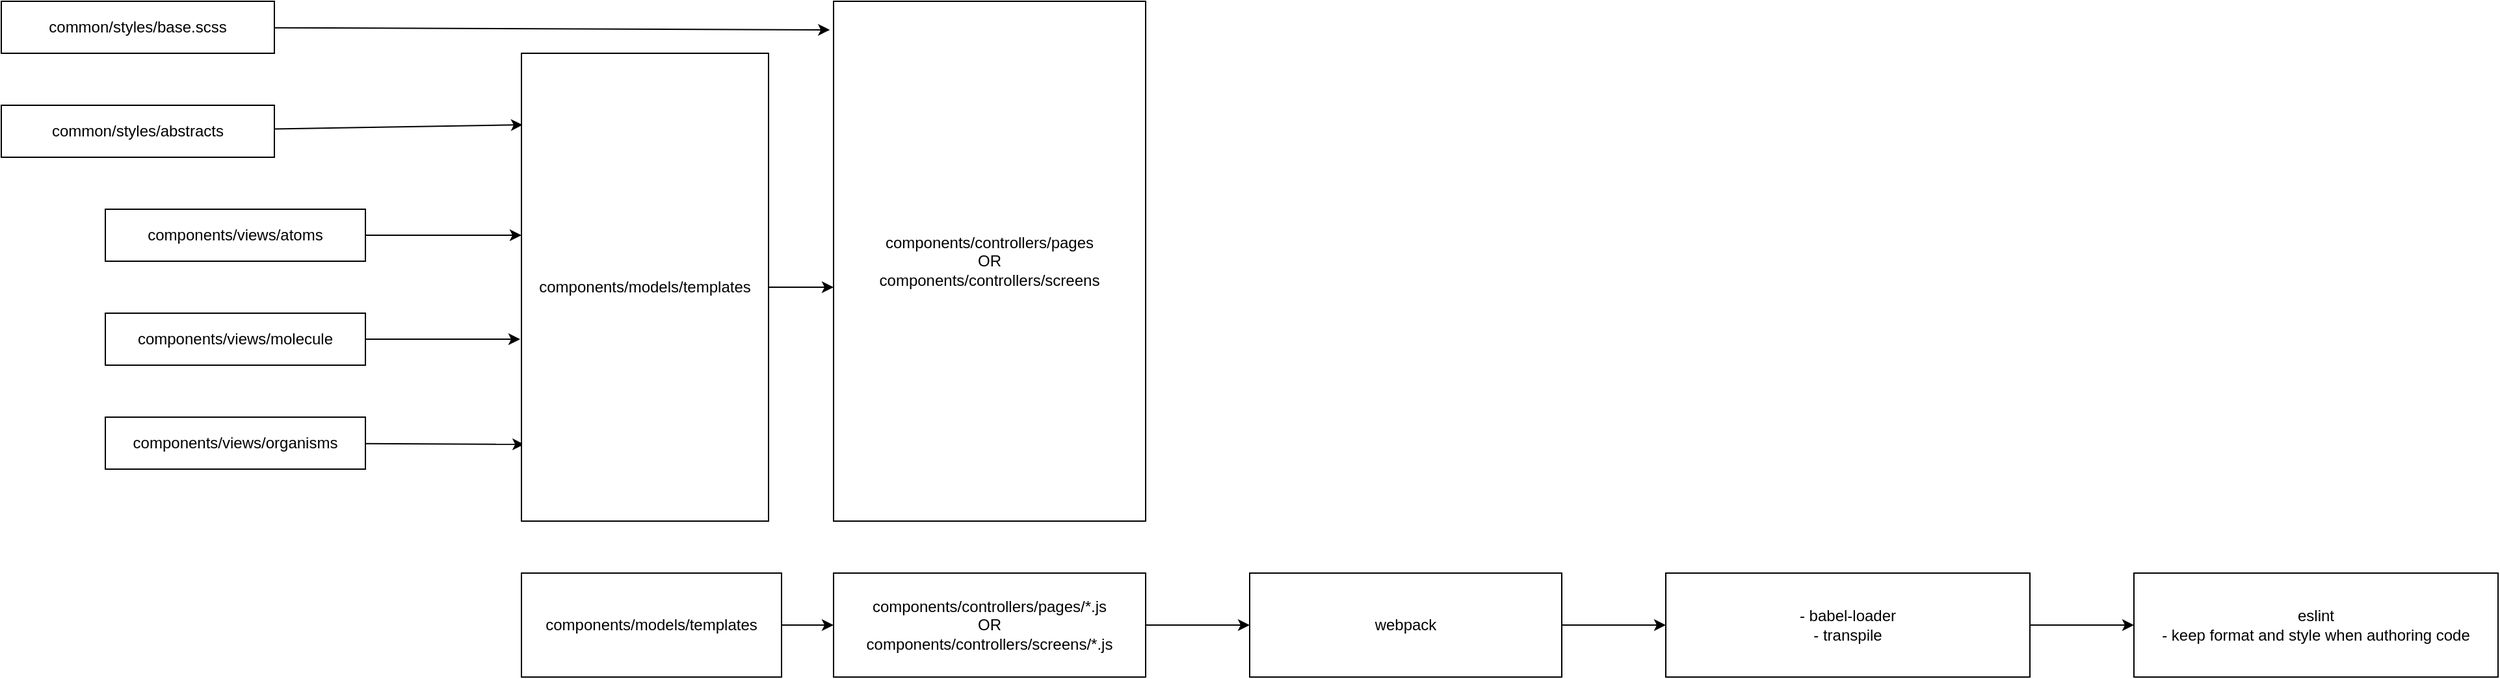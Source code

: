 <mxfile>
    <diagram id="FJN0SG6FwUewnoNzlEO9" name="Page-1">
        <mxGraphModel dx="2861" dy="960" grid="1" gridSize="10" guides="1" tooltips="1" connect="1" arrows="1" fold="1" page="1" pageScale="1" pageWidth="827" pageHeight="1169" math="0" shadow="0">
            <root>
                <mxCell id="0"/>
                <mxCell id="1" parent="0"/>
                <mxCell id="44" style="edgeStyle=none;html=1;entryX=-0.012;entryY=0.055;entryDx=0;entryDy=0;entryPerimeter=0;" parent="1" source="2" target="8" edge="1">
                    <mxGeometry relative="1" as="geometry"/>
                </mxCell>
                <mxCell id="2" value="common/styles/base.scss" style="whiteSpace=wrap;html=1;" parent="1" vertex="1">
                    <mxGeometry x="-360" y="200" width="210" height="40" as="geometry"/>
                </mxCell>
                <mxCell id="42" style="edgeStyle=none;html=1;entryX=0.005;entryY=0.153;entryDx=0;entryDy=0;entryPerimeter=0;" parent="1" source="3" target="7" edge="1">
                    <mxGeometry relative="1" as="geometry"/>
                </mxCell>
                <mxCell id="3" value="common/styles/abstracts" style="whiteSpace=wrap;html=1;" parent="1" vertex="1">
                    <mxGeometry x="-360" y="280" width="210" height="40" as="geometry"/>
                </mxCell>
                <mxCell id="11" style="edgeStyle=orthogonalEdgeStyle;rounded=0;orthogonalLoop=1;jettySize=auto;html=1;exitX=1;exitY=0.5;exitDx=0;exitDy=0;" parent="1" source="4" target="7" edge="1">
                    <mxGeometry relative="1" as="geometry">
                        <Array as="points">
                            <mxPoint x="-20" y="380"/>
                            <mxPoint x="-20" y="380"/>
                        </Array>
                    </mxGeometry>
                </mxCell>
                <mxCell id="4" value="components/views/atoms" style="whiteSpace=wrap;html=1;" parent="1" vertex="1">
                    <mxGeometry x="-280" y="360" width="200" height="40" as="geometry"/>
                </mxCell>
                <mxCell id="16" style="edgeStyle=orthogonalEdgeStyle;rounded=0;orthogonalLoop=1;jettySize=auto;html=1;" parent="1" source="5" edge="1">
                    <mxGeometry relative="1" as="geometry">
                        <mxPoint x="39" y="460" as="targetPoint"/>
                        <Array as="points">
                            <mxPoint x="39" y="460"/>
                        </Array>
                    </mxGeometry>
                </mxCell>
                <mxCell id="5" value="components/views/molecule" style="whiteSpace=wrap;html=1;" parent="1" vertex="1">
                    <mxGeometry x="-280" y="440" width="200" height="40" as="geometry"/>
                </mxCell>
                <mxCell id="41" style="edgeStyle=none;html=1;entryX=0.011;entryY=0.836;entryDx=0;entryDy=0;entryPerimeter=0;" parent="1" source="6" target="7" edge="1">
                    <mxGeometry relative="1" as="geometry"/>
                </mxCell>
                <mxCell id="6" value="components/views/organisms" style="whiteSpace=wrap;html=1;" parent="1" vertex="1">
                    <mxGeometry x="-280" y="520" width="200" height="40" as="geometry"/>
                </mxCell>
                <mxCell id="43" style="edgeStyle=none;html=1;exitX=1;exitY=0.5;exitDx=0;exitDy=0;" parent="1" source="7" edge="1">
                    <mxGeometry relative="1" as="geometry">
                        <mxPoint x="280" y="420" as="targetPoint"/>
                    </mxGeometry>
                </mxCell>
                <mxCell id="7" value="components/models/templates" style="whiteSpace=wrap;html=1;verticalAlign=middle;horizontal=1;" parent="1" vertex="1">
                    <mxGeometry x="40" y="240" width="190" height="360" as="geometry"/>
                </mxCell>
                <mxCell id="8" value="components/controllers/pages&lt;br&gt;OR&lt;br&gt;components/controllers/screens" style="whiteSpace=wrap;html=1;verticalAlign=middle;horizontal=1;" parent="1" vertex="1">
                    <mxGeometry x="280" y="200" width="240" height="400" as="geometry"/>
                </mxCell>
                <mxCell id="53" style="edgeStyle=none;html=1;entryX=0;entryY=0.5;entryDx=0;entryDy=0;" parent="1" source="46" target="56" edge="1">
                    <mxGeometry relative="1" as="geometry">
                        <mxPoint x="600" y="680" as="targetPoint"/>
                    </mxGeometry>
                </mxCell>
                <mxCell id="46" value="components/controllers/pages/*.js&lt;br&gt;OR&lt;br&gt;components/controllers/screens/*.js" style="rounded=0;whiteSpace=wrap;html=1;" parent="1" vertex="1">
                    <mxGeometry x="280" y="640" width="240" height="80" as="geometry"/>
                </mxCell>
                <mxCell id="55" style="edgeStyle=none;html=1;entryX=0;entryY=0.5;entryDx=0;entryDy=0;" parent="1" source="54" target="46" edge="1">
                    <mxGeometry relative="1" as="geometry"/>
                </mxCell>
                <mxCell id="54" value="components/models/templates" style="rounded=0;whiteSpace=wrap;html=1;" parent="1" vertex="1">
                    <mxGeometry x="40" y="640" width="200" height="80" as="geometry"/>
                </mxCell>
                <mxCell id="62" style="edgeStyle=none;html=1;entryX=0;entryY=0.5;entryDx=0;entryDy=0;" parent="1" source="56" target="60" edge="1">
                    <mxGeometry relative="1" as="geometry"/>
                </mxCell>
                <mxCell id="56" value="webpack" style="rounded=0;whiteSpace=wrap;html=1;" parent="1" vertex="1">
                    <mxGeometry x="600" y="640" width="240" height="80" as="geometry"/>
                </mxCell>
                <mxCell id="58" value="&lt;span style=&quot;text-align: left&quot;&gt;eslint&lt;/span&gt;&lt;br style=&quot;text-align: left&quot;&gt;&lt;span style=&quot;text-align: left&quot;&gt;-&amp;nbsp;keep format and style when authoring code&lt;/span&gt;" style="rounded=0;whiteSpace=wrap;html=1;" parent="1" vertex="1">
                    <mxGeometry x="1280" y="640" width="280" height="80" as="geometry"/>
                </mxCell>
                <mxCell id="61" style="edgeStyle=none;html=1;entryX=0;entryY=0.5;entryDx=0;entryDy=0;" parent="1" source="60" target="58" edge="1">
                    <mxGeometry relative="1" as="geometry"/>
                </mxCell>
                <mxCell id="60" value="- babel-loader&lt;br&gt;- transpile" style="rounded=0;whiteSpace=wrap;html=1;" parent="1" vertex="1">
                    <mxGeometry x="920" y="640" width="280" height="80" as="geometry"/>
                </mxCell>
            </root>
        </mxGraphModel>
    </diagram>
</mxfile>